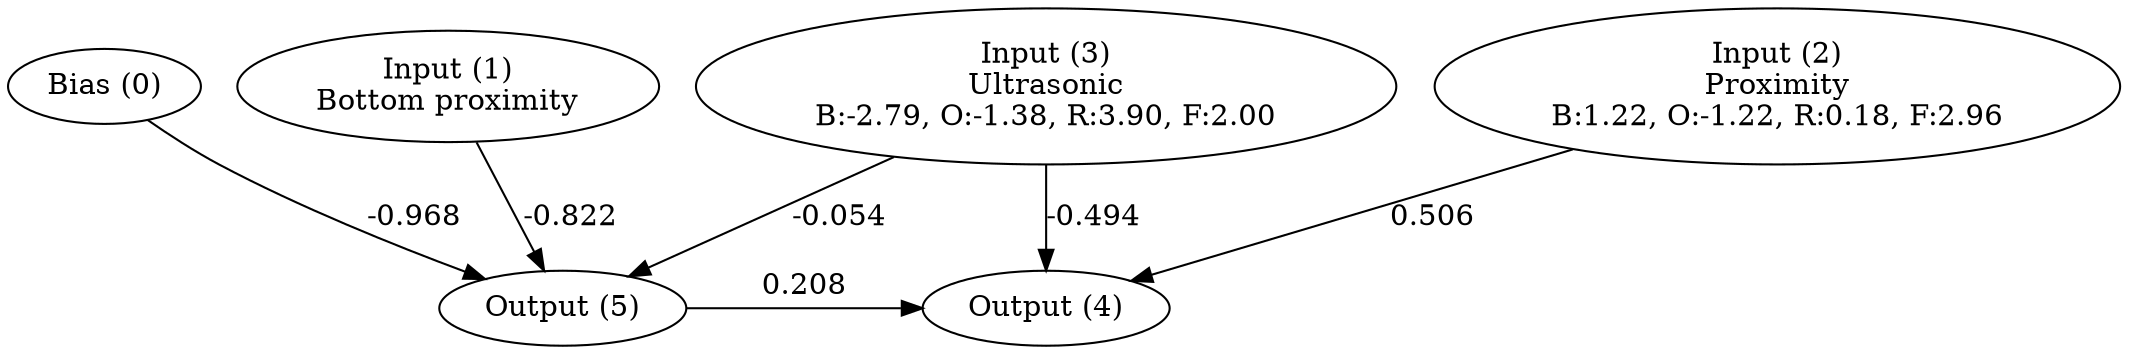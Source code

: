 digraph G {
  0 [ label="Bias (0)" ];
  1 [ label="Input (1)\nBottom proximity" ];
  2 [ label="Input (2)\nProximity\nB:1.22, O:-1.22, R:0.18, F:2.96" ];
  3 [ label="Input (3)\nUltrasonic\nB:-2.79, O:-1.38, R:3.90, F:2.00" ];
  4 [ label="Output (4)" ];
  5 [ label="Output (5)" ];
  { rank=same 0 1 2 3 }
  { rank=same 4 5 }
  0 -> 5 [ label="-0.968" ];
  1 -> 5 [ label="-0.822" ];
  2 -> 4 [ label="0.506" ];
  3 -> 4 [ label="-0.494" ];
  3 -> 5 [ label="-0.054" ];
  5 -> 4 [ label="0.208" ];
}
